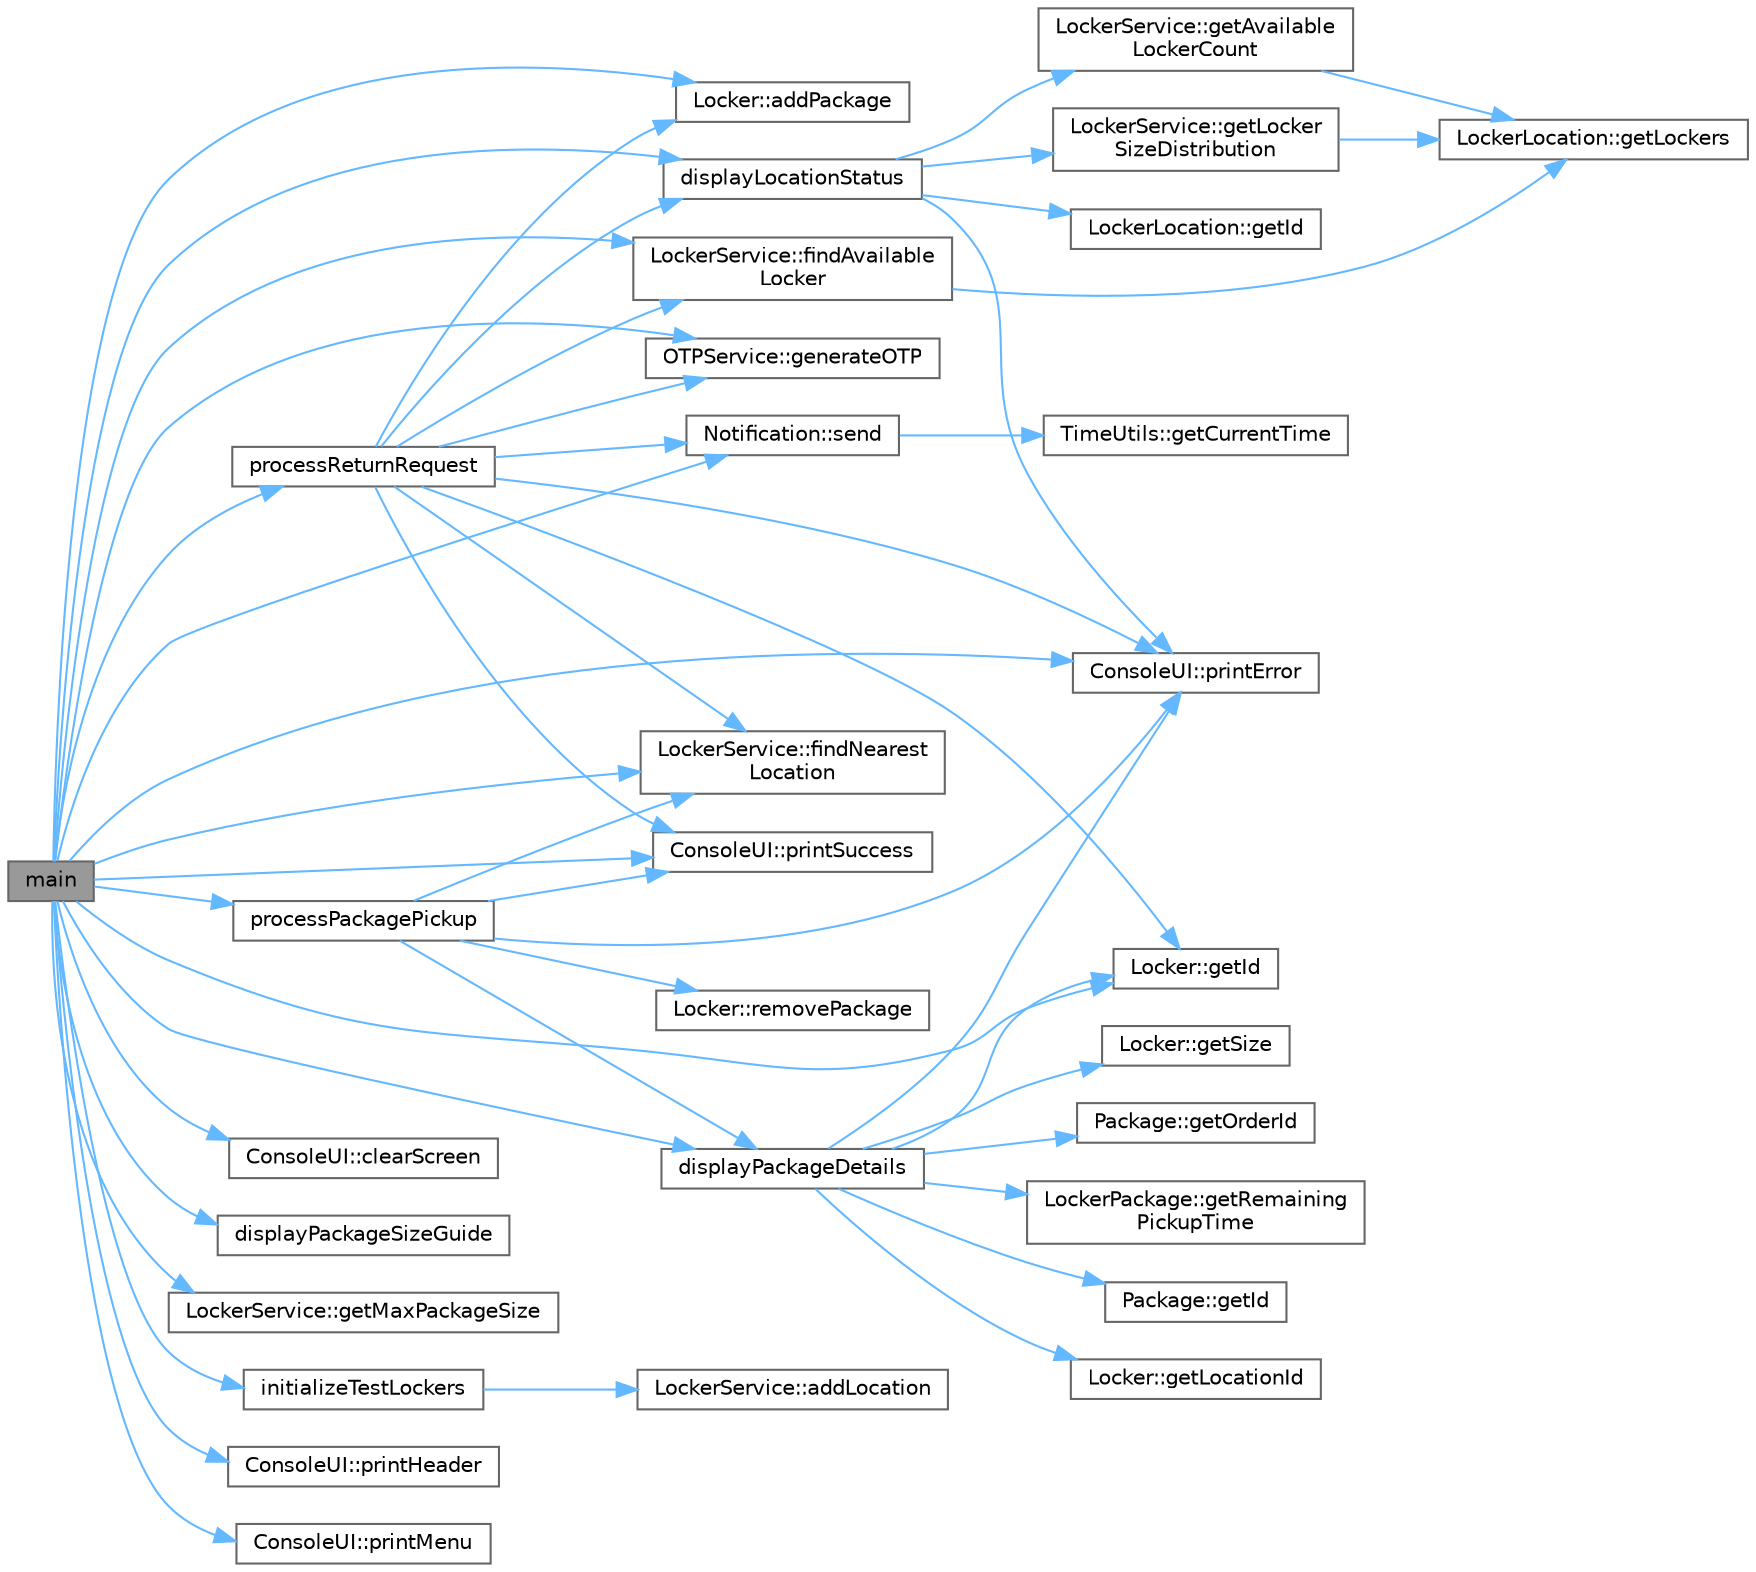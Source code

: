 digraph "main"
{
 // INTERACTIVE_SVG=YES
 // LATEX_PDF_SIZE
  bgcolor="transparent";
  edge [fontname=Helvetica,fontsize=10,labelfontname=Helvetica,labelfontsize=10];
  node [fontname=Helvetica,fontsize=10,shape=box,height=0.2,width=0.4];
  rankdir="LR";
  Node1 [label="main",height=0.2,width=0.4,color="gray40", fillcolor="grey60", style="filled", fontcolor="black",tooltip=" "];
  Node1 -> Node2 [color="steelblue1",style="solid"];
  Node2 [label="Locker::addPackage",height=0.2,width=0.4,color="grey40", fillcolor="white", style="filled",URL="$classLocker.html#ae5d098dc4329634780d77460025df29d",tooltip=" "];
  Node1 -> Node3 [color="steelblue1",style="solid"];
  Node3 [label="ConsoleUI::clearScreen",height=0.2,width=0.4,color="grey40", fillcolor="white", style="filled",URL="$classConsoleUI.html#a7fa00e840c04f425c371481338820076",tooltip=" "];
  Node1 -> Node4 [color="steelblue1",style="solid"];
  Node4 [label="displayLocationStatus",height=0.2,width=0.4,color="grey40", fillcolor="white", style="filled",URL="$main_8cpp.html#ad8efbbc0a10e79a4ad6c7d77c6a72f6b",tooltip=" "];
  Node4 -> Node5 [color="steelblue1",style="solid"];
  Node5 [label="LockerService::getAvailable\lLockerCount",height=0.2,width=0.4,color="grey40", fillcolor="white", style="filled",URL="$classLockerService.html#a6b247599a06c084b79d8e21fa264c267",tooltip=" "];
  Node5 -> Node6 [color="steelblue1",style="solid"];
  Node6 [label="LockerLocation::getLockers",height=0.2,width=0.4,color="grey40", fillcolor="white", style="filled",URL="$classLockerLocation.html#ab9a5d1b598a651c9dd881b095ec3ee3b",tooltip=" "];
  Node4 -> Node7 [color="steelblue1",style="solid"];
  Node7 [label="LockerLocation::getId",height=0.2,width=0.4,color="grey40", fillcolor="white", style="filled",URL="$classLockerLocation.html#acad6a4d5b6e3e2cd3a1952e9e10e3225",tooltip=" "];
  Node4 -> Node8 [color="steelblue1",style="solid"];
  Node8 [label="LockerService::getLocker\lSizeDistribution",height=0.2,width=0.4,color="grey40", fillcolor="white", style="filled",URL="$classLockerService.html#ab0da4331e65d0eb87b51013c719341f3",tooltip=" "];
  Node8 -> Node6 [color="steelblue1",style="solid"];
  Node4 -> Node9 [color="steelblue1",style="solid"];
  Node9 [label="ConsoleUI::printError",height=0.2,width=0.4,color="grey40", fillcolor="white", style="filled",URL="$classConsoleUI.html#a1bc612857d44c2846b61cd7473ad5b9b",tooltip=" "];
  Node1 -> Node10 [color="steelblue1",style="solid"];
  Node10 [label="displayPackageDetails",height=0.2,width=0.4,color="grey40", fillcolor="white", style="filled",URL="$main_8cpp.html#abf42cc2029153ae30efb34fefd977db4",tooltip=" "];
  Node10 -> Node11 [color="steelblue1",style="solid"];
  Node11 [label="Locker::getId",height=0.2,width=0.4,color="grey40", fillcolor="white", style="filled",URL="$classLocker.html#a76faa8298698cbce78d95758df17719d",tooltip=" "];
  Node10 -> Node12 [color="steelblue1",style="solid"];
  Node12 [label="Package::getId",height=0.2,width=0.4,color="grey40", fillcolor="white", style="filled",URL="$classPackage.html#a647cea244dce70dffbf9d6dbc91b551c",tooltip=" "];
  Node10 -> Node13 [color="steelblue1",style="solid"];
  Node13 [label="Locker::getLocationId",height=0.2,width=0.4,color="grey40", fillcolor="white", style="filled",URL="$classLocker.html#aa62578b9fd81cd173e6c8573d7236329",tooltip=" "];
  Node10 -> Node14 [color="steelblue1",style="solid"];
  Node14 [label="Package::getOrderId",height=0.2,width=0.4,color="grey40", fillcolor="white", style="filled",URL="$classPackage.html#a531728871e6cb7dc44d50c47a0002bf8",tooltip=" "];
  Node10 -> Node15 [color="steelblue1",style="solid"];
  Node15 [label="LockerPackage::getRemaining\lPickupTime",height=0.2,width=0.4,color="grey40", fillcolor="white", style="filled",URL="$classLockerPackage.html#ae1e6f1e66902ee3bda27680decca0bb2",tooltip=" "];
  Node10 -> Node16 [color="steelblue1",style="solid"];
  Node16 [label="Locker::getSize",height=0.2,width=0.4,color="grey40", fillcolor="white", style="filled",URL="$classLocker.html#adfd61f1f06d712d921d386f55db00ce9",tooltip=" "];
  Node10 -> Node9 [color="steelblue1",style="solid"];
  Node1 -> Node17 [color="steelblue1",style="solid"];
  Node17 [label="displayPackageSizeGuide",height=0.2,width=0.4,color="grey40", fillcolor="white", style="filled",URL="$main_8cpp.html#abcfabd4d1427327781dd9e5f9f95a13e",tooltip=" "];
  Node1 -> Node18 [color="steelblue1",style="solid"];
  Node18 [label="LockerService::findAvailable\lLocker",height=0.2,width=0.4,color="grey40", fillcolor="white", style="filled",URL="$classLockerService.html#a52833116c4906ff08cb225c0c945ad05",tooltip=" "];
  Node18 -> Node6 [color="steelblue1",style="solid"];
  Node1 -> Node19 [color="steelblue1",style="solid"];
  Node19 [label="LockerService::findNearest\lLocation",height=0.2,width=0.4,color="grey40", fillcolor="white", style="filled",URL="$classLockerService.html#a519810574da0b95ce797331e7c8bc0fa",tooltip=" "];
  Node1 -> Node20 [color="steelblue1",style="solid"];
  Node20 [label="OTPService::generateOTP",height=0.2,width=0.4,color="grey40", fillcolor="white", style="filled",URL="$classOTPService.html#aa4a9f3c369140ca607c2de3158592344",tooltip=" "];
  Node1 -> Node11 [color="steelblue1",style="solid"];
  Node1 -> Node21 [color="steelblue1",style="solid"];
  Node21 [label="LockerService::getMaxPackageSize",height=0.2,width=0.4,color="grey40", fillcolor="white", style="filled",URL="$classLockerService.html#aa6c323db54a9ab91d22360fd391e70f2",tooltip=" "];
  Node1 -> Node22 [color="steelblue1",style="solid"];
  Node22 [label="initializeTestLockers",height=0.2,width=0.4,color="grey40", fillcolor="white", style="filled",URL="$main_8cpp.html#aa279fbf8fded7403820e92f056c9e25d",tooltip=" "];
  Node22 -> Node23 [color="steelblue1",style="solid"];
  Node23 [label="LockerService::addLocation",height=0.2,width=0.4,color="grey40", fillcolor="white", style="filled",URL="$classLockerService.html#a9bf0f7ce671eeb10e7d8b2c593de7ded",tooltip=" "];
  Node1 -> Node9 [color="steelblue1",style="solid"];
  Node1 -> Node24 [color="steelblue1",style="solid"];
  Node24 [label="ConsoleUI::printHeader",height=0.2,width=0.4,color="grey40", fillcolor="white", style="filled",URL="$classConsoleUI.html#a6ed369b9400062d622fa07344354f36e",tooltip=" "];
  Node1 -> Node25 [color="steelblue1",style="solid"];
  Node25 [label="ConsoleUI::printMenu",height=0.2,width=0.4,color="grey40", fillcolor="white", style="filled",URL="$classConsoleUI.html#a1e3fe958066af11c5e0989004baae1dd",tooltip=" "];
  Node1 -> Node26 [color="steelblue1",style="solid"];
  Node26 [label="ConsoleUI::printSuccess",height=0.2,width=0.4,color="grey40", fillcolor="white", style="filled",URL="$classConsoleUI.html#ab98225b48f2fcb41221758c5ff6c284a",tooltip=" "];
  Node1 -> Node27 [color="steelblue1",style="solid"];
  Node27 [label="processPackagePickup",height=0.2,width=0.4,color="grey40", fillcolor="white", style="filled",URL="$main_8cpp.html#af9f71fb3e4b390be7489b2ead42f1e4d",tooltip=" "];
  Node27 -> Node10 [color="steelblue1",style="solid"];
  Node27 -> Node19 [color="steelblue1",style="solid"];
  Node27 -> Node9 [color="steelblue1",style="solid"];
  Node27 -> Node26 [color="steelblue1",style="solid"];
  Node27 -> Node28 [color="steelblue1",style="solid"];
  Node28 [label="Locker::removePackage",height=0.2,width=0.4,color="grey40", fillcolor="white", style="filled",URL="$classLocker.html#a2ee8bd83b041ff70df6b66e4287aafb4",tooltip=" "];
  Node1 -> Node29 [color="steelblue1",style="solid"];
  Node29 [label="processReturnRequest",height=0.2,width=0.4,color="grey40", fillcolor="white", style="filled",URL="$main_8cpp.html#a264ae7f5dc64197a56ece24efc629365",tooltip=" "];
  Node29 -> Node2 [color="steelblue1",style="solid"];
  Node29 -> Node4 [color="steelblue1",style="solid"];
  Node29 -> Node18 [color="steelblue1",style="solid"];
  Node29 -> Node19 [color="steelblue1",style="solid"];
  Node29 -> Node20 [color="steelblue1",style="solid"];
  Node29 -> Node11 [color="steelblue1",style="solid"];
  Node29 -> Node9 [color="steelblue1",style="solid"];
  Node29 -> Node26 [color="steelblue1",style="solid"];
  Node29 -> Node30 [color="steelblue1",style="solid"];
  Node30 [label="Notification::send",height=0.2,width=0.4,color="grey40", fillcolor="white", style="filled",URL="$classNotification.html#a99262984fdbe777d770883f77a6405ee",tooltip=" "];
  Node30 -> Node31 [color="steelblue1",style="solid"];
  Node31 [label="TimeUtils::getCurrentTime",height=0.2,width=0.4,color="grey40", fillcolor="white", style="filled",URL="$classTimeUtils.html#ad13df73d39fea623c7cfe45d28231e8c",tooltip=" "];
  Node1 -> Node30 [color="steelblue1",style="solid"];
}

